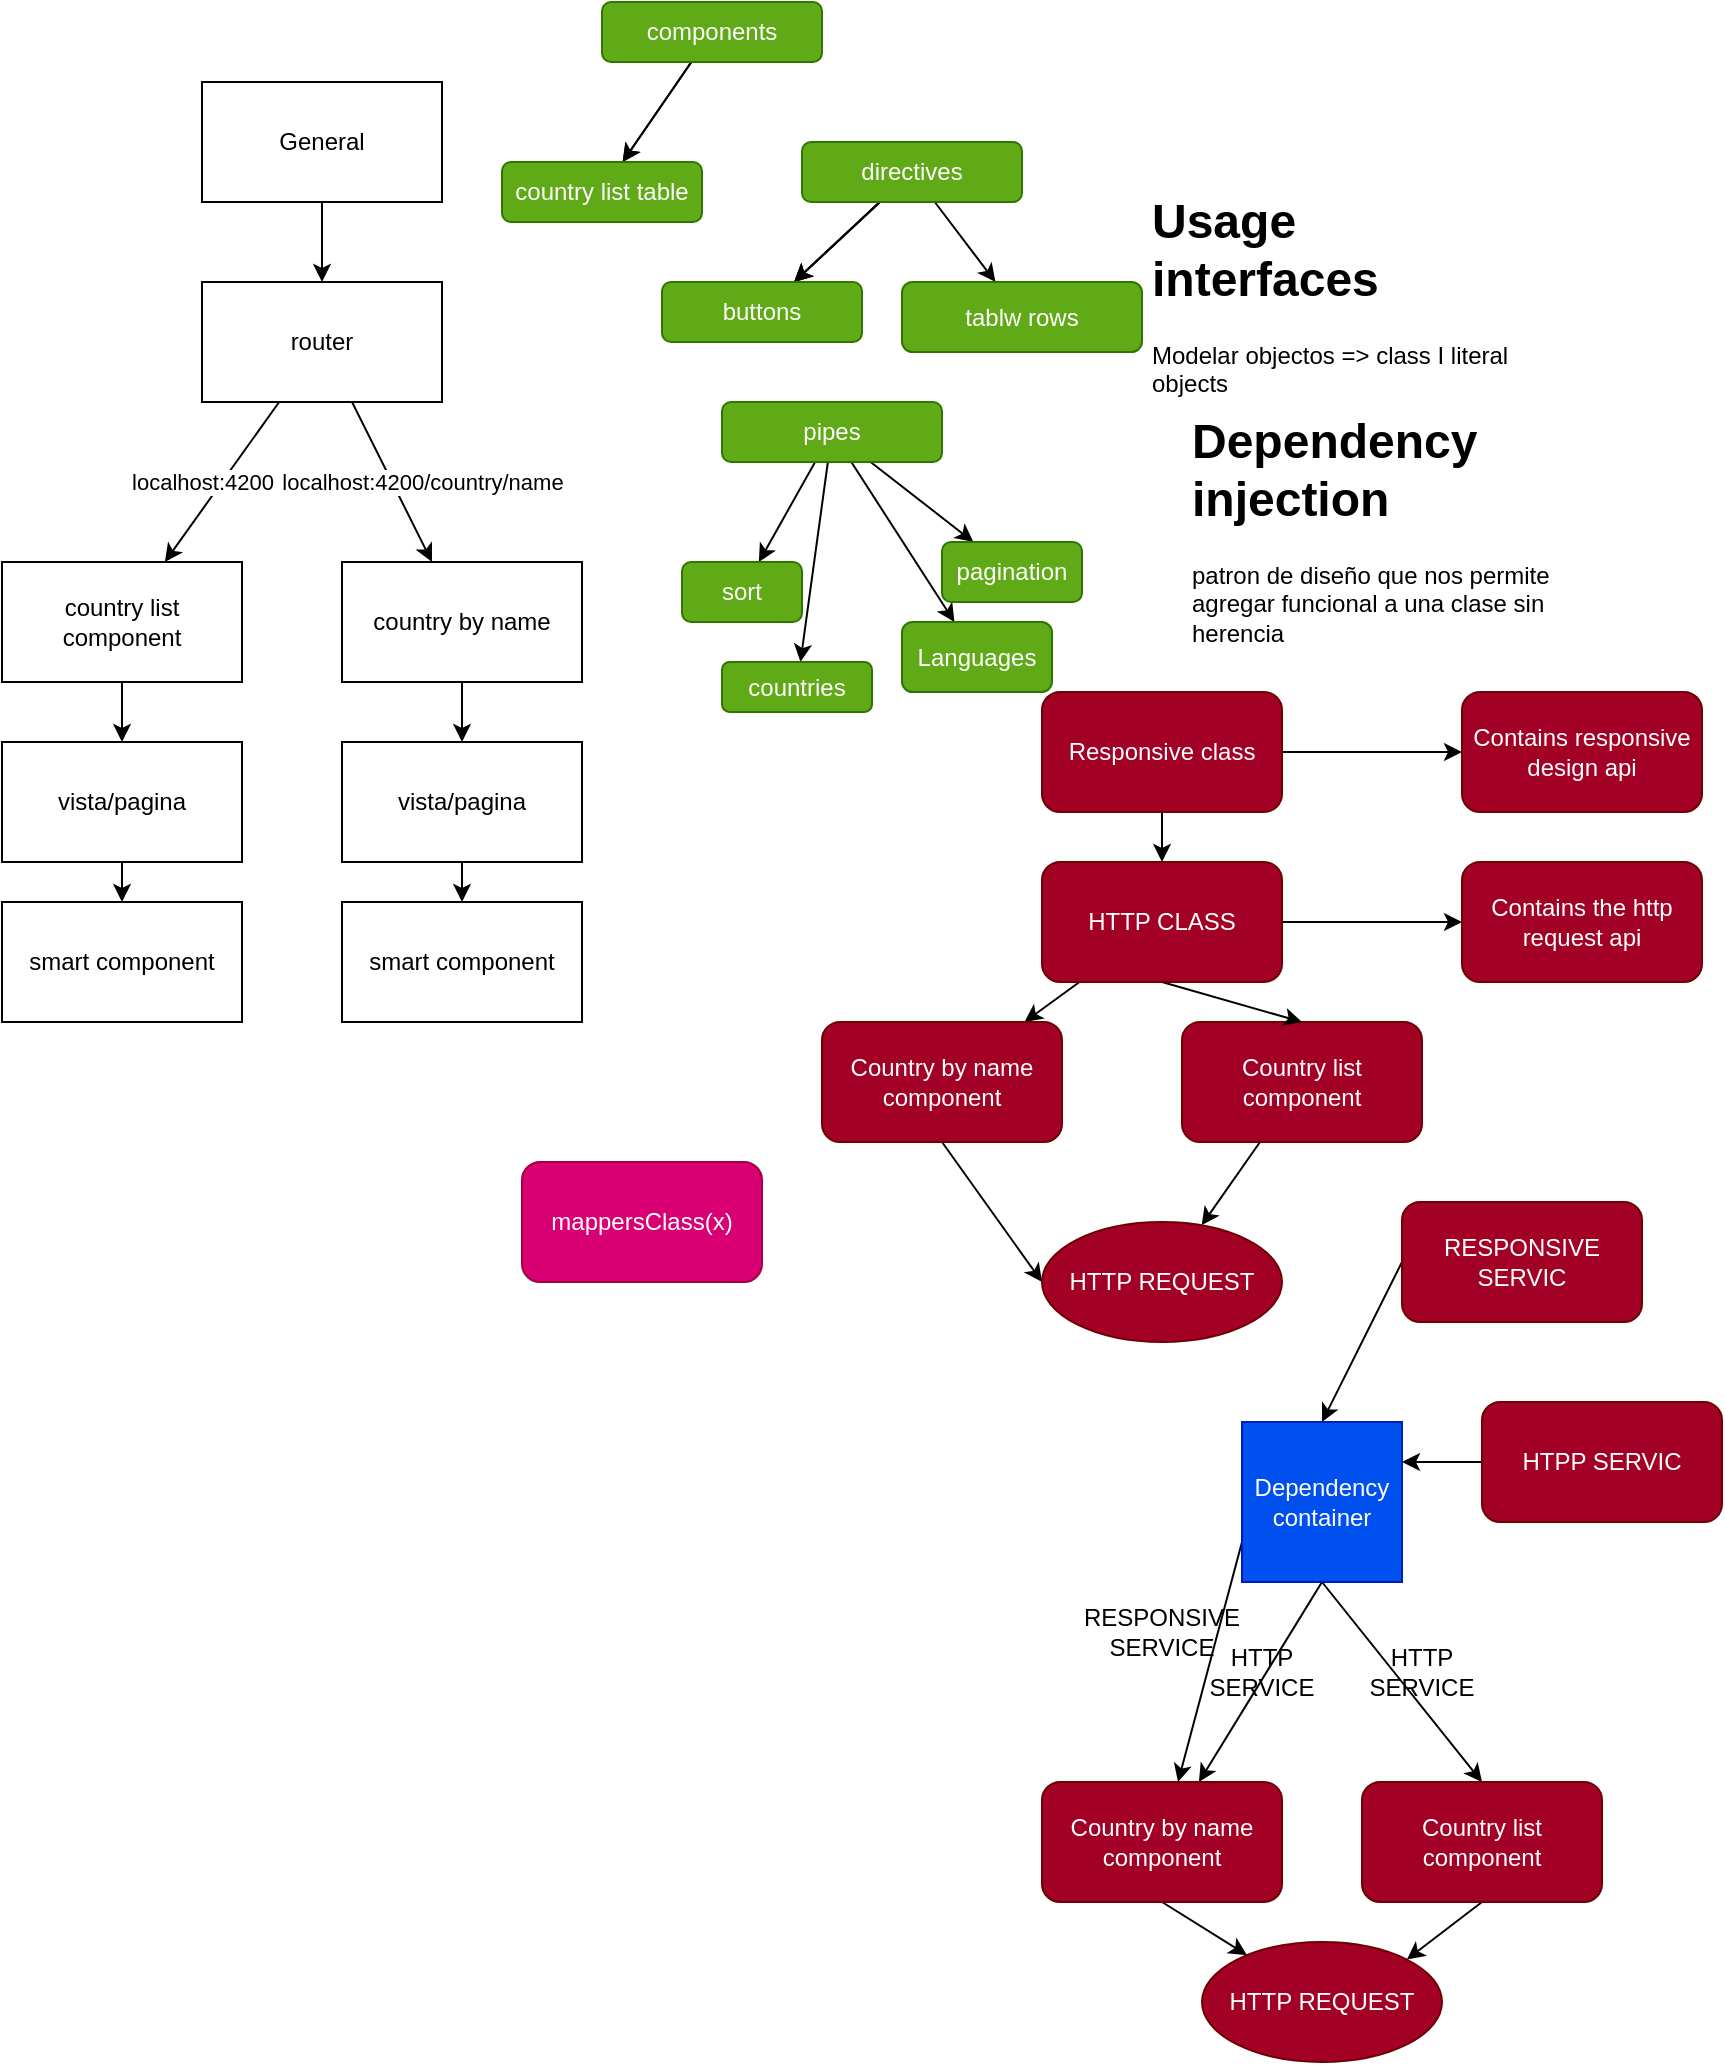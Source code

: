 <mxfile>
    <diagram id="Sxzb2pKCAe2F-bCG5Gom" name="Page-1">
        <mxGraphModel dx="366" dy="549" grid="1" gridSize="10" guides="1" tooltips="1" connect="1" arrows="1" fold="1" page="1" pageScale="1" pageWidth="850" pageHeight="1100" math="0" shadow="0">
            <root>
                <mxCell id="0"/>
                <mxCell id="1" parent="0"/>
                <mxCell id="17" style="edgeStyle=none;html=1;entryX=0.5;entryY=0;entryDx=0;entryDy=0;" parent="1" source="2" target="3" edge="1">
                    <mxGeometry relative="1" as="geometry"/>
                </mxCell>
                <mxCell id="2" value="General" style="rounded=0;whiteSpace=wrap;html=1;" parent="1" vertex="1">
                    <mxGeometry x="160" y="70" width="120" height="60" as="geometry"/>
                </mxCell>
                <mxCell id="5" value="" style="edgeStyle=none;html=1;" parent="1" source="3" target="4" edge="1">
                    <mxGeometry relative="1" as="geometry"/>
                </mxCell>
                <mxCell id="31" value="localhost:4200/country/name" style="edgeLabel;html=1;align=center;verticalAlign=middle;resizable=0;points=[];" parent="5" vertex="1" connectable="0">
                    <mxGeometry x="-0.11" y="-3" relative="1" as="geometry">
                        <mxPoint x="20" y="3" as="offset"/>
                    </mxGeometry>
                </mxCell>
                <mxCell id="7" value="" style="edgeStyle=none;html=1;" parent="1" source="3" target="6" edge="1">
                    <mxGeometry relative="1" as="geometry"/>
                </mxCell>
                <mxCell id="3" value="router" style="rounded=0;whiteSpace=wrap;html=1;" parent="1" vertex="1">
                    <mxGeometry x="160" y="170" width="120" height="60" as="geometry"/>
                </mxCell>
                <mxCell id="4" value="country by name" style="whiteSpace=wrap;html=1;rounded=0;" parent="1" vertex="1">
                    <mxGeometry x="230" y="310" width="120" height="60" as="geometry"/>
                </mxCell>
                <mxCell id="9" value="" style="edgeStyle=none;html=1;" parent="1" source="6" target="8" edge="1">
                    <mxGeometry relative="1" as="geometry"/>
                </mxCell>
                <mxCell id="6" value="country list component" style="whiteSpace=wrap;html=1;rounded=0;" parent="1" vertex="1">
                    <mxGeometry x="60" y="310" width="120" height="60" as="geometry"/>
                </mxCell>
                <mxCell id="11" value="" style="edgeStyle=none;html=1;" parent="1" source="8" target="10" edge="1">
                    <mxGeometry relative="1" as="geometry"/>
                </mxCell>
                <mxCell id="8" value="vista/pagina" style="whiteSpace=wrap;html=1;rounded=0;" parent="1" vertex="1">
                    <mxGeometry x="60" y="400" width="120" height="60" as="geometry"/>
                </mxCell>
                <mxCell id="10" value="smart component" style="whiteSpace=wrap;html=1;rounded=0;" parent="1" vertex="1">
                    <mxGeometry x="60" y="480" width="120" height="60" as="geometry"/>
                </mxCell>
                <mxCell id="13" value="" style="edgeStyle=none;html=1;" parent="1" target="15" edge="1">
                    <mxGeometry relative="1" as="geometry">
                        <mxPoint x="290" y="370" as="sourcePoint"/>
                    </mxGeometry>
                </mxCell>
                <mxCell id="14" value="" style="edgeStyle=none;html=1;" parent="1" source="15" target="16" edge="1">
                    <mxGeometry relative="1" as="geometry"/>
                </mxCell>
                <mxCell id="15" value="vista/pagina" style="whiteSpace=wrap;html=1;rounded=0;" parent="1" vertex="1">
                    <mxGeometry x="230" y="400" width="120" height="60" as="geometry"/>
                </mxCell>
                <mxCell id="16" value="smart component" style="whiteSpace=wrap;html=1;rounded=0;" parent="1" vertex="1">
                    <mxGeometry x="230" y="480" width="120" height="60" as="geometry"/>
                </mxCell>
                <mxCell id="20" value="" style="edgeStyle=none;html=1;" parent="1" source="18" target="19" edge="1">
                    <mxGeometry relative="1" as="geometry"/>
                </mxCell>
                <mxCell id="21" value="" style="edgeStyle=none;html=1;" parent="1" source="18" target="19" edge="1">
                    <mxGeometry relative="1" as="geometry"/>
                </mxCell>
                <mxCell id="18" value="components" style="rounded=1;whiteSpace=wrap;html=1;fillColor=#60a917;fontColor=#ffffff;strokeColor=#2D7600;" parent="1" vertex="1">
                    <mxGeometry x="360" y="30" width="110" height="30" as="geometry"/>
                </mxCell>
                <mxCell id="19" value="country list table&lt;br&gt;" style="whiteSpace=wrap;html=1;fillColor=#60a917;strokeColor=#2D7600;fontColor=#ffffff;rounded=1;" parent="1" vertex="1">
                    <mxGeometry x="310" y="110" width="100" height="30" as="geometry"/>
                </mxCell>
                <mxCell id="24" value="" style="edgeStyle=none;html=1;" parent="1" source="26" target="27" edge="1">
                    <mxGeometry relative="1" as="geometry"/>
                </mxCell>
                <mxCell id="25" value="" style="edgeStyle=none;html=1;" parent="1" source="26" target="27" edge="1">
                    <mxGeometry relative="1" as="geometry"/>
                </mxCell>
                <mxCell id="28" value="" style="edgeStyle=none;html=1;" parent="1" source="26" target="27" edge="1">
                    <mxGeometry relative="1" as="geometry"/>
                </mxCell>
                <mxCell id="30" value="" style="edgeStyle=none;html=1;" parent="1" source="26" target="29" edge="1">
                    <mxGeometry relative="1" as="geometry"/>
                </mxCell>
                <mxCell id="26" value="directives" style="rounded=1;whiteSpace=wrap;html=1;fillColor=#60a917;fontColor=#ffffff;strokeColor=#2D7600;" parent="1" vertex="1">
                    <mxGeometry x="460" y="100" width="110" height="30" as="geometry"/>
                </mxCell>
                <mxCell id="27" value="buttons" style="whiteSpace=wrap;html=1;fillColor=#60a917;strokeColor=#2D7600;fontColor=#ffffff;rounded=1;" parent="1" vertex="1">
                    <mxGeometry x="390" y="170" width="100" height="30" as="geometry"/>
                </mxCell>
                <mxCell id="29" value="tablw rows" style="whiteSpace=wrap;html=1;fillColor=#60a917;strokeColor=#2D7600;fontColor=#ffffff;rounded=1;" parent="1" vertex="1">
                    <mxGeometry x="510" y="170" width="120" height="35" as="geometry"/>
                </mxCell>
                <mxCell id="32" value="localhost:4200&lt;br&gt;" style="edgeLabel;html=1;align=center;verticalAlign=middle;resizable=0;points=[];" parent="1" vertex="1" connectable="0">
                    <mxGeometry x="159.995" y="269.999" as="geometry"/>
                </mxCell>
                <mxCell id="36" value="" style="edgeStyle=none;html=1;" parent="1" source="34" target="35" edge="1">
                    <mxGeometry relative="1" as="geometry"/>
                </mxCell>
                <mxCell id="38" value="" style="edgeStyle=none;html=1;" parent="1" source="34" target="37" edge="1">
                    <mxGeometry relative="1" as="geometry"/>
                </mxCell>
                <mxCell id="40" value="" style="edgeStyle=none;html=1;" parent="1" source="34" target="39" edge="1">
                    <mxGeometry relative="1" as="geometry"/>
                </mxCell>
                <mxCell id="42" value="" style="edgeStyle=none;html=1;" parent="1" source="34" target="41" edge="1">
                    <mxGeometry relative="1" as="geometry"/>
                </mxCell>
                <mxCell id="34" value="pipes" style="rounded=1;whiteSpace=wrap;html=1;fillColor=#60a917;fontColor=#ffffff;strokeColor=#2D7600;" parent="1" vertex="1">
                    <mxGeometry x="420" y="230" width="110" height="30" as="geometry"/>
                </mxCell>
                <mxCell id="35" value="sort" style="whiteSpace=wrap;html=1;fillColor=#60a917;strokeColor=#2D7600;fontColor=#ffffff;rounded=1;" parent="1" vertex="1">
                    <mxGeometry x="400" y="310" width="60" height="30" as="geometry"/>
                </mxCell>
                <mxCell id="37" value="pagination" style="whiteSpace=wrap;html=1;fillColor=#60a917;strokeColor=#2D7600;fontColor=#ffffff;rounded=1;" parent="1" vertex="1">
                    <mxGeometry x="530" y="300" width="70" height="30" as="geometry"/>
                </mxCell>
                <mxCell id="39" value="countries" style="whiteSpace=wrap;html=1;fillColor=#60a917;strokeColor=#2D7600;fontColor=#ffffff;rounded=1;" parent="1" vertex="1">
                    <mxGeometry x="420" y="360" width="75" height="25" as="geometry"/>
                </mxCell>
                <mxCell id="41" value="Languages" style="whiteSpace=wrap;html=1;fillColor=#60a917;strokeColor=#2D7600;fontColor=#ffffff;rounded=1;" parent="1" vertex="1">
                    <mxGeometry x="510" y="340" width="75" height="35" as="geometry"/>
                </mxCell>
                <mxCell id="43" value="mappersClass(x)" style="rounded=1;whiteSpace=wrap;html=1;fillColor=#d80073;fontColor=#ffffff;strokeColor=#A50040;" parent="1" vertex="1">
                    <mxGeometry x="320" y="610" width="120" height="60" as="geometry"/>
                </mxCell>
                <mxCell id="44" value="&lt;h1&gt;Usage interfaces&lt;/h1&gt;&lt;div&gt;Modelar objectos =&amp;gt; class I literal objects&lt;/div&gt;&lt;div&gt;&lt;br&gt;&lt;/div&gt;&lt;div&gt;describen las prpiedades de un objeto&lt;/div&gt;" style="text;html=1;strokeColor=none;fillColor=none;spacing=5;spacingTop=-20;whiteSpace=wrap;overflow=hidden;rounded=0;" vertex="1" parent="1">
                    <mxGeometry x="630" y="120" width="190" height="120" as="geometry"/>
                </mxCell>
                <mxCell id="45" value="&lt;h1&gt;Dependency injection&lt;/h1&gt;&lt;div&gt;patron de diseño que nos permite agregar funcional a una clase sin herencia&lt;/div&gt;" style="text;html=1;strokeColor=none;fillColor=none;spacing=5;spacingTop=-20;whiteSpace=wrap;overflow=hidden;rounded=0;" vertex="1" parent="1">
                    <mxGeometry x="650" y="230" width="190" height="120" as="geometry"/>
                </mxCell>
                <mxCell id="48" value="" style="edgeStyle=none;html=1;" edge="1" parent="1" source="46" target="47">
                    <mxGeometry relative="1" as="geometry"/>
                </mxCell>
                <mxCell id="46" value="Country list component" style="rounded=1;whiteSpace=wrap;html=1;fillColor=#a20025;fontColor=#ffffff;strokeColor=#6F0000;" vertex="1" parent="1">
                    <mxGeometry x="650" y="540" width="120" height="60" as="geometry"/>
                </mxCell>
                <mxCell id="47" value="HTTP REQUEST" style="ellipse;whiteSpace=wrap;html=1;rounded=1;fillColor=#a20025;fontColor=#ffffff;strokeColor=#6F0000;" vertex="1" parent="1">
                    <mxGeometry x="580" y="640" width="120" height="60" as="geometry"/>
                </mxCell>
                <mxCell id="52" value="" style="edgeStyle=none;html=1;" edge="1" parent="1" source="49" target="51">
                    <mxGeometry relative="1" as="geometry"/>
                </mxCell>
                <mxCell id="58" value="" style="edgeStyle=none;html=1;" edge="1" parent="1" source="49" target="57">
                    <mxGeometry relative="1" as="geometry"/>
                </mxCell>
                <mxCell id="60" style="edgeStyle=none;html=1;exitX=0.5;exitY=1;exitDx=0;exitDy=0;entryX=0.5;entryY=0;entryDx=0;entryDy=0;" edge="1" parent="1" source="49" target="46">
                    <mxGeometry relative="1" as="geometry"/>
                </mxCell>
                <mxCell id="49" value="HTTP CLASS" style="whiteSpace=wrap;html=1;fillColor=#a20025;strokeColor=#6F0000;fontColor=#ffffff;rounded=1;" vertex="1" parent="1">
                    <mxGeometry x="580" y="460" width="120" height="60" as="geometry"/>
                </mxCell>
                <mxCell id="51" value="Contains the http request api" style="whiteSpace=wrap;html=1;fillColor=#a20025;strokeColor=#6F0000;fontColor=#ffffff;rounded=1;" vertex="1" parent="1">
                    <mxGeometry x="790" y="460" width="120" height="60" as="geometry"/>
                </mxCell>
                <mxCell id="56" value="" style="edgeStyle=none;html=1;" edge="1" parent="1" source="53" target="55">
                    <mxGeometry relative="1" as="geometry"/>
                </mxCell>
                <mxCell id="59" style="edgeStyle=none;html=1;exitX=0.5;exitY=1;exitDx=0;exitDy=0;entryX=0.5;entryY=0;entryDx=0;entryDy=0;" edge="1" parent="1" source="53" target="49">
                    <mxGeometry relative="1" as="geometry"/>
                </mxCell>
                <mxCell id="53" value="Responsive class" style="whiteSpace=wrap;html=1;fillColor=#a20025;strokeColor=#6F0000;fontColor=#ffffff;rounded=1;" vertex="1" parent="1">
                    <mxGeometry x="580" y="375" width="120" height="60" as="geometry"/>
                </mxCell>
                <mxCell id="55" value="Contains responsive design api" style="whiteSpace=wrap;html=1;fillColor=#a20025;strokeColor=#6F0000;fontColor=#ffffff;rounded=1;" vertex="1" parent="1">
                    <mxGeometry x="790" y="375" width="120" height="60" as="geometry"/>
                </mxCell>
                <mxCell id="61" style="edgeStyle=none;html=1;exitX=0.5;exitY=1;exitDx=0;exitDy=0;entryX=0;entryY=0.5;entryDx=0;entryDy=0;" edge="1" parent="1" source="57" target="47">
                    <mxGeometry relative="1" as="geometry"/>
                </mxCell>
                <mxCell id="57" value="Country by name component" style="whiteSpace=wrap;html=1;fillColor=#a20025;strokeColor=#6F0000;fontColor=#ffffff;rounded=1;" vertex="1" parent="1">
                    <mxGeometry x="470" y="540" width="120" height="60" as="geometry"/>
                </mxCell>
                <mxCell id="75" style="edgeStyle=none;html=1;exitX=0.5;exitY=1;exitDx=0;exitDy=0;entryX=1;entryY=0;entryDx=0;entryDy=0;" edge="1" parent="1" source="63" target="64">
                    <mxGeometry relative="1" as="geometry"/>
                </mxCell>
                <mxCell id="63" value="Country list component" style="rounded=1;whiteSpace=wrap;html=1;fillColor=#a20025;fontColor=#ffffff;strokeColor=#6F0000;" vertex="1" parent="1">
                    <mxGeometry x="740" y="920" width="120" height="60" as="geometry"/>
                </mxCell>
                <mxCell id="64" value="HTTP REQUEST" style="ellipse;whiteSpace=wrap;html=1;rounded=1;fillColor=#a20025;fontColor=#ffffff;strokeColor=#6F0000;" vertex="1" parent="1">
                    <mxGeometry x="660" y="1000" width="120" height="60" as="geometry"/>
                </mxCell>
                <mxCell id="80" style="edgeStyle=none;html=1;exitX=0;exitY=0.5;exitDx=0;exitDy=0;entryX=1;entryY=0.25;entryDx=0;entryDy=0;" edge="1" parent="1" source="68" target="71">
                    <mxGeometry relative="1" as="geometry"/>
                </mxCell>
                <mxCell id="68" value="HTPP SERVIC&lt;span style=&quot;color: rgba(0 , 0 , 0 , 0) ; font-family: monospace ; font-size: 0px&quot;&gt;%3CmxGraphModel%3E%3Croot%3E%3CmxCell%20id%3D%220%22%2F%3E%3CmxCell%20id%3D%221%22%20parent%3D%220%22%2F%3E%3CmxCell%20id%3D%222%22%20value%3D%22HTTP%20SERVICE%22%20style%3D%22text%3Bhtml%3D1%3BstrokeColor%3Dnone%3BfillColor%3Dnone%3Balign%3Dcenter%3BverticalAlign%3Dmiddle%3BwhiteSpace%3Dwrap%3Brounded%3D0%3B%22%20vertex%3D%221%22%20parent%3D%221%22%3E%3CmxGeometry%20x%3D%22740%22%20y%3D%22820%22%20width%3D%2260%22%20height%3D%2230%22%20as%3D%22geometry%22%2F%3E%3C%2FmxCell%3E%3C%2Froot%3E%3C%2FmxGraphModel%3E&lt;/span&gt;" style="whiteSpace=wrap;html=1;fillColor=#a20025;strokeColor=#6F0000;fontColor=#ffffff;rounded=1;" vertex="1" parent="1">
                    <mxGeometry x="800" y="730" width="120" height="60" as="geometry"/>
                </mxCell>
                <mxCell id="74" style="edgeStyle=none;html=1;exitX=0.5;exitY=1;exitDx=0;exitDy=0;" edge="1" parent="1" source="70" target="64">
                    <mxGeometry relative="1" as="geometry"/>
                </mxCell>
                <mxCell id="70" value="Country by name component" style="whiteSpace=wrap;html=1;fillColor=#a20025;strokeColor=#6F0000;fontColor=#ffffff;rounded=1;" vertex="1" parent="1">
                    <mxGeometry x="580" y="920" width="120" height="60" as="geometry"/>
                </mxCell>
                <mxCell id="72" style="edgeStyle=none;html=1;exitX=0.5;exitY=1;exitDx=0;exitDy=0;" edge="1" parent="1" source="71" target="70">
                    <mxGeometry relative="1" as="geometry"/>
                </mxCell>
                <mxCell id="73" style="edgeStyle=none;html=1;exitX=0.5;exitY=1;exitDx=0;exitDy=0;entryX=0.5;entryY=0;entryDx=0;entryDy=0;" edge="1" parent="1" source="71" target="63">
                    <mxGeometry relative="1" as="geometry"/>
                </mxCell>
                <mxCell id="81" style="edgeStyle=none;html=1;exitX=0;exitY=0.75;exitDx=0;exitDy=0;" edge="1" parent="1" source="71" target="70">
                    <mxGeometry relative="1" as="geometry"/>
                </mxCell>
                <mxCell id="71" value="Dependency container" style="whiteSpace=wrap;html=1;aspect=fixed;fillColor=#0050ef;fontColor=#ffffff;strokeColor=#001DBC;" vertex="1" parent="1">
                    <mxGeometry x="680" y="740" width="80" height="80" as="geometry"/>
                </mxCell>
                <mxCell id="76" value="HTTP SERVICE" style="text;html=1;strokeColor=none;fillColor=none;align=center;verticalAlign=middle;whiteSpace=wrap;rounded=0;" vertex="1" parent="1">
                    <mxGeometry x="740" y="850" width="60" height="30" as="geometry"/>
                </mxCell>
                <mxCell id="77" value="HTTP SERVICE" style="text;html=1;strokeColor=none;fillColor=none;align=center;verticalAlign=middle;whiteSpace=wrap;rounded=0;" vertex="1" parent="1">
                    <mxGeometry x="660" y="850" width="60" height="30" as="geometry"/>
                </mxCell>
                <mxCell id="79" style="edgeStyle=none;html=1;exitX=0;exitY=0.5;exitDx=0;exitDy=0;entryX=0.5;entryY=0;entryDx=0;entryDy=0;" edge="1" parent="1" source="78" target="71">
                    <mxGeometry relative="1" as="geometry"/>
                </mxCell>
                <mxCell id="78" value="RESPONSIVE SERVIC&lt;span style=&quot;color: rgba(0 , 0 , 0 , 0) ; font-family: monospace ; font-size: 0px&quot;&gt;%3CmxGraphModel%3E%3Croot%3E%3CmxCell%20id%3D%220%22%2F%3E%3CmxCell%20id%3D%221%22%20parent%3D%220%22%2F%3E%3CmxCell%20id%3D%222%22%20value%3D%22HTTP%20SERVICE%22%20style%3D%22text%3Bhtml%3D1%3BstrokeColor%3Dnone%3BfillColor%3Dnone%3Balign%3Dcenter%3BverticalAlign%3Dmiddle%3BwhiteSpace%3Dwrap%3Brounded%3D0%3B%22%20vertex%3D%221%22%20parent%3D%221%22%3E%3CmxGeometry%20x%3D%22740%22%20y%3D%22820%22%20width%3D%2260%22%20height%3D%2230%22%20as%3D%22geometry%22%2F%3E%3C%2FmxCell%3E%3C%2Froot%3E%3C%2FmxGraphModel%3E&lt;/span&gt;" style="whiteSpace=wrap;html=1;fillColor=#a20025;strokeColor=#6F0000;fontColor=#ffffff;rounded=1;" vertex="1" parent="1">
                    <mxGeometry x="760" y="630" width="120" height="60" as="geometry"/>
                </mxCell>
                <mxCell id="82" value="RESPONSIVE SERVICE" style="text;html=1;strokeColor=none;fillColor=none;align=center;verticalAlign=middle;whiteSpace=wrap;rounded=0;" vertex="1" parent="1">
                    <mxGeometry x="610" y="830" width="60" height="30" as="geometry"/>
                </mxCell>
            </root>
        </mxGraphModel>
    </diagram>
</mxfile>